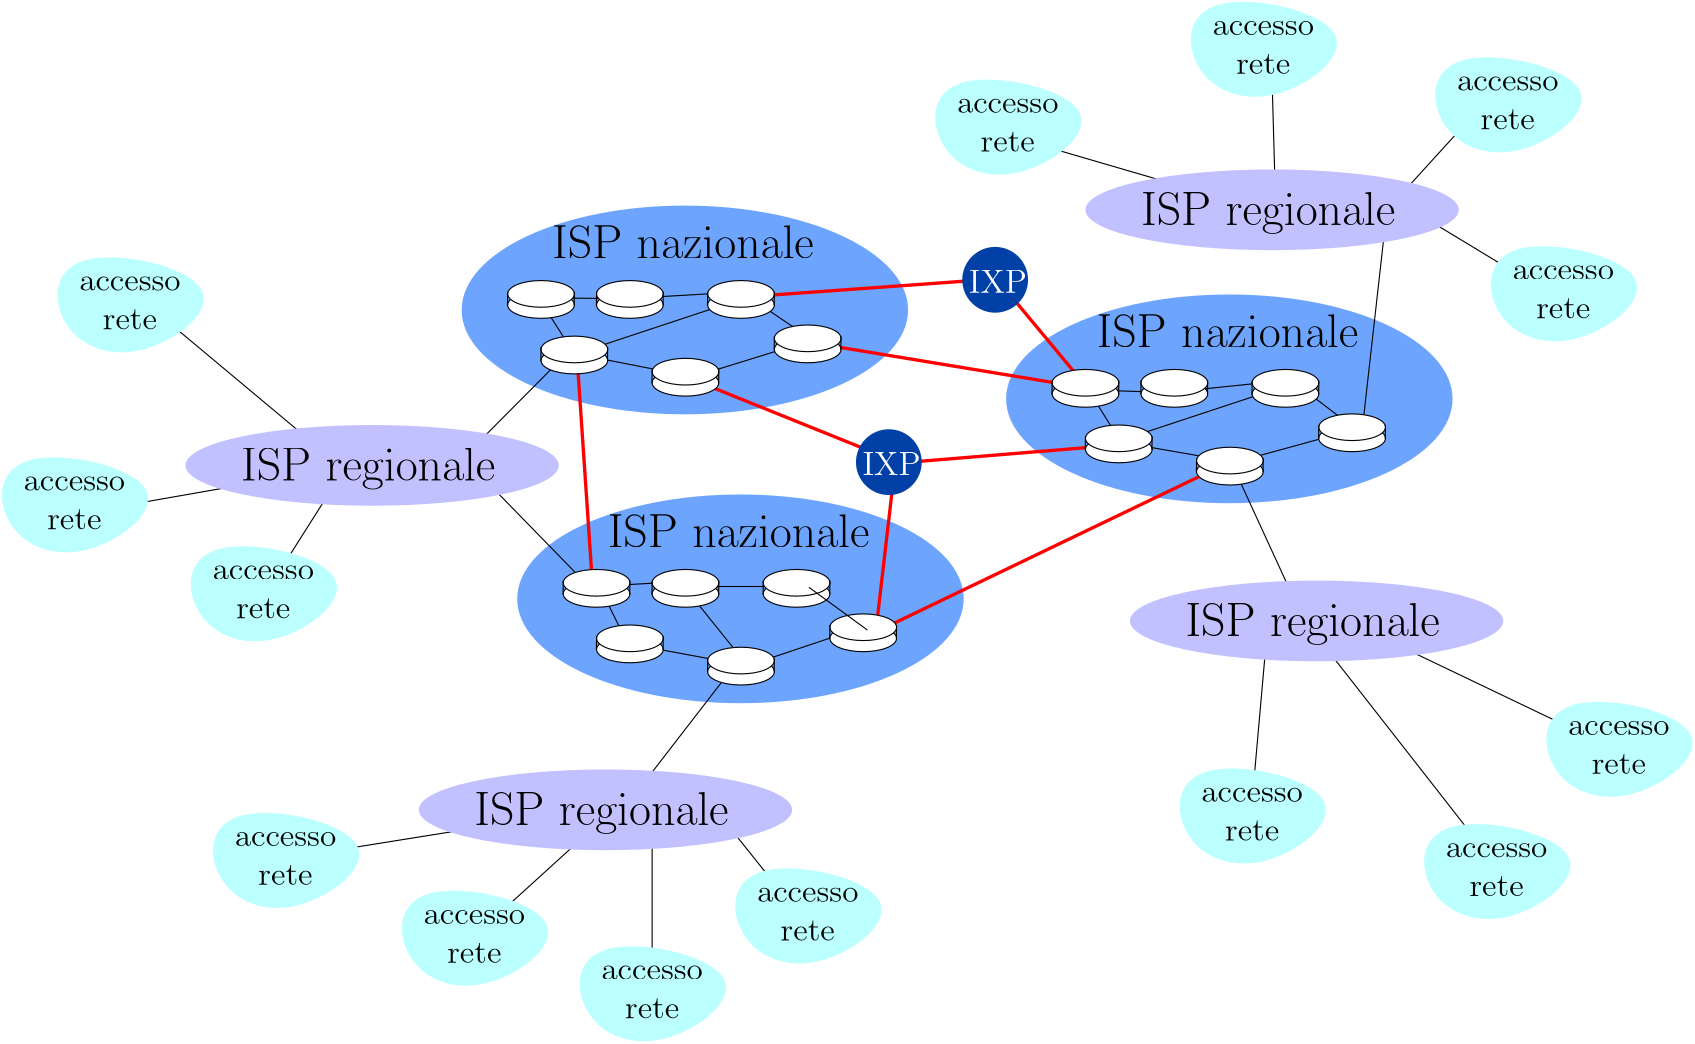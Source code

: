 <?xml version="1.0"?>
<!DOCTYPE ipe SYSTEM "ipe.dtd">
<ipe version="70218" creator="Ipe 7.2.28">
<info created="D:20240306202416" modified="D:20240306203707"/>
<ipestyle name="basic">
<symbol name="arrow/arc(spx)">
<path stroke="sym-stroke" fill="sym-stroke" pen="sym-pen">
0 0 m
-1 0.333 l
-1 -0.333 l
h
</path>
</symbol>
<symbol name="arrow/farc(spx)">
<path stroke="sym-stroke" fill="white" pen="sym-pen">
0 0 m
-1 0.333 l
-1 -0.333 l
h
</path>
</symbol>
<symbol name="arrow/ptarc(spx)">
<path stroke="sym-stroke" fill="sym-stroke" pen="sym-pen">
0 0 m
-1 0.333 l
-0.8 0 l
-1 -0.333 l
h
</path>
</symbol>
<symbol name="arrow/fptarc(spx)">
<path stroke="sym-stroke" fill="white" pen="sym-pen">
0 0 m
-1 0.333 l
-0.8 0 l
-1 -0.333 l
h
</path>
</symbol>
<symbol name="mark/circle(sx)" transformations="translations">
<path fill="sym-stroke">
0.6 0 0 0.6 0 0 e
0.4 0 0 0.4 0 0 e
</path>
</symbol>
<symbol name="mark/disk(sx)" transformations="translations">
<path fill="sym-stroke">
0.6 0 0 0.6 0 0 e
</path>
</symbol>
<symbol name="mark/fdisk(sfx)" transformations="translations">
<group>
<path fill="sym-fill">
0.5 0 0 0.5 0 0 e
</path>
<path fill="sym-stroke" fillrule="eofill">
0.6 0 0 0.6 0 0 e
0.4 0 0 0.4 0 0 e
</path>
</group>
</symbol>
<symbol name="mark/box(sx)" transformations="translations">
<path fill="sym-stroke" fillrule="eofill">
-0.6 -0.6 m
0.6 -0.6 l
0.6 0.6 l
-0.6 0.6 l
h
-0.4 -0.4 m
0.4 -0.4 l
0.4 0.4 l
-0.4 0.4 l
h
</path>
</symbol>
<symbol name="mark/square(sx)" transformations="translations">
<path fill="sym-stroke">
-0.6 -0.6 m
0.6 -0.6 l
0.6 0.6 l
-0.6 0.6 l
h
</path>
</symbol>
<symbol name="mark/fsquare(sfx)" transformations="translations">
<group>
<path fill="sym-fill">
-0.5 -0.5 m
0.5 -0.5 l
0.5 0.5 l
-0.5 0.5 l
h
</path>
<path fill="sym-stroke" fillrule="eofill">
-0.6 -0.6 m
0.6 -0.6 l
0.6 0.6 l
-0.6 0.6 l
h
-0.4 -0.4 m
0.4 -0.4 l
0.4 0.4 l
-0.4 0.4 l
h
</path>
</group>
</symbol>
<symbol name="mark/cross(sx)" transformations="translations">
<group>
<path fill="sym-stroke">
-0.43 -0.57 m
0.57 0.43 l
0.43 0.57 l
-0.57 -0.43 l
h
</path>
<path fill="sym-stroke">
-0.43 0.57 m
0.57 -0.43 l
0.43 -0.57 l
-0.57 0.43 l
h
</path>
</group>
</symbol>
<symbol name="arrow/fnormal(spx)">
<path stroke="sym-stroke" fill="white" pen="sym-pen">
0 0 m
-1 0.333 l
-1 -0.333 l
h
</path>
</symbol>
<symbol name="arrow/pointed(spx)">
<path stroke="sym-stroke" fill="sym-stroke" pen="sym-pen">
0 0 m
-1 0.333 l
-0.8 0 l
-1 -0.333 l
h
</path>
</symbol>
<symbol name="arrow/fpointed(spx)">
<path stroke="sym-stroke" fill="white" pen="sym-pen">
0 0 m
-1 0.333 l
-0.8 0 l
-1 -0.333 l
h
</path>
</symbol>
<symbol name="arrow/linear(spx)">
<path stroke="sym-stroke" pen="sym-pen">
-1 0.333 m
0 0 l
-1 -0.333 l
</path>
</symbol>
<symbol name="arrow/fdouble(spx)">
<path stroke="sym-stroke" fill="white" pen="sym-pen">
0 0 m
-1 0.333 l
-1 -0.333 l
h
-1 0 m
-2 0.333 l
-2 -0.333 l
h
</path>
</symbol>
<symbol name="arrow/double(spx)">
<path stroke="sym-stroke" fill="sym-stroke" pen="sym-pen">
0 0 m
-1 0.333 l
-1 -0.333 l
h
-1 0 m
-2 0.333 l
-2 -0.333 l
h
</path>
</symbol>
<symbol name="arrow/mid-normal(spx)">
<path stroke="sym-stroke" fill="sym-stroke" pen="sym-pen">
0.5 0 m
-0.5 0.333 l
-0.5 -0.333 l
h
</path>
</symbol>
<symbol name="arrow/mid-fnormal(spx)">
<path stroke="sym-stroke" fill="white" pen="sym-pen">
0.5 0 m
-0.5 0.333 l
-0.5 -0.333 l
h
</path>
</symbol>
<symbol name="arrow/mid-pointed(spx)">
<path stroke="sym-stroke" fill="sym-stroke" pen="sym-pen">
0.5 0 m
-0.5 0.333 l
-0.3 0 l
-0.5 -0.333 l
h
</path>
</symbol>
<symbol name="arrow/mid-fpointed(spx)">
<path stroke="sym-stroke" fill="white" pen="sym-pen">
0.5 0 m
-0.5 0.333 l
-0.3 0 l
-0.5 -0.333 l
h
</path>
</symbol>
<symbol name="arrow/mid-double(spx)">
<path stroke="sym-stroke" fill="sym-stroke" pen="sym-pen">
1 0 m
0 0.333 l
0 -0.333 l
h
0 0 m
-1 0.333 l
-1 -0.333 l
h
</path>
</symbol>
<symbol name="arrow/mid-fdouble(spx)">
<path stroke="sym-stroke" fill="white" pen="sym-pen">
1 0 m
0 0.333 l
0 -0.333 l
h
0 0 m
-1 0.333 l
-1 -0.333 l
h
</path>
</symbol>
<anglesize name="22.5 deg" value="22.5"/>
<anglesize name="30 deg" value="30"/>
<anglesize name="45 deg" value="45"/>
<anglesize name="60 deg" value="60"/>
<anglesize name="90 deg" value="90"/>
<arrowsize name="large" value="10"/>
<arrowsize name="small" value="5"/>
<arrowsize name="tiny" value="3"/>
<color name="blue" value="0 0 1"/>
<color name="brown" value="0.647 0.165 0.165"/>
<color name="darkblue" value="0 0 0.545"/>
<color name="darkcyan" value="0 0.545 0.545"/>
<color name="darkgray" value="0.663"/>
<color name="darkgreen" value="0 0.392 0"/>
<color name="darkmagenta" value="0.545 0 0.545"/>
<color name="darkorange" value="1 0.549 0"/>
<color name="darkred" value="0.545 0 0"/>
<color name="gold" value="1 0.843 0"/>
<color name="gray" value="0.745"/>
<color name="green" value="0 1 0"/>
<color name="lightblue" value="0.678 0.847 0.902"/>
<color name="lightcyan" value="0.878 1 1"/>
<color name="lightgray" value="0.827"/>
<color name="lightgreen" value="0.565 0.933 0.565"/>
<color name="lightyellow" value="1 1 0.878"/>
<color name="navy" value="0 0 0.502"/>
<color name="orange" value="1 0.647 0"/>
<color name="pink" value="1 0.753 0.796"/>
<color name="purple" value="0.627 0.125 0.941"/>
<color name="red" value="1 0 0"/>
<color name="seagreen" value="0.18 0.545 0.341"/>
<color name="turquoise" value="0.251 0.878 0.816"/>
<color name="violet" value="0.933 0.51 0.933"/>
<color name="yellow" value="1 1 0"/>
<dashstyle name="dash dot dotted" value="[4 2 1 2 1 2] 0"/>
<dashstyle name="dash dotted" value="[4 2 1 2] 0"/>
<dashstyle name="dashed" value="[4] 0"/>
<dashstyle name="dotted" value="[1 3] 0"/>
<gridsize name="10 pts (~3.5 mm)" value="10"/>
<gridsize name="14 pts (~5 mm)" value="14"/>
<gridsize name="16 pts (~6 mm)" value="16"/>
<gridsize name="20 pts (~7 mm)" value="20"/>
<gridsize name="28 pts (~10 mm)" value="28"/>
<gridsize name="32 pts (~12 mm)" value="32"/>
<gridsize name="4 pts" value="4"/>
<gridsize name="56 pts (~20 mm)" value="56"/>
<gridsize name="8 pts (~3 mm)" value="8"/>
<opacity name="10%" value="0.1"/>
<opacity name="30%" value="0.3"/>
<opacity name="50%" value="0.5"/>
<opacity name="75%" value="0.75"/>
<pen name="fat" value="1.2"/>
<pen name="heavier" value="0.8"/>
<pen name="ultrafat" value="2"/>
<symbolsize name="large" value="5"/>
<symbolsize name="small" value="2"/>
<symbolsize name="tiny" value="1.1"/>
<textsize name="Huge" value="\Huge"/>
<textsize name="LARGE" value="\LARGE"/>
<textsize name="Large" value="\Large"/>
<textsize name="footnote" value="\footnotesize"/>
<textsize name="huge" value="\huge"/>
<textsize name="large" value="\large"/>
<textsize name="script" value="\scriptsize"/>
<textsize name="small" value="\small"/>
<textsize name="tiny" value="\tiny"/>
<textstyle name="center" begin="\begin{center}" end="\end{center}"/>
<textstyle name="item" begin="\begin{itemize}\item{}" end="\end{itemize}"/>
<textstyle name="itemize" begin="\begin{itemize}" end="\end{itemize}"/>
<tiling name="falling" angle="-60" step="4" width="1"/>
<tiling name="rising" angle="30" step="4" width="1"/>
</ipestyle>
<page>
<layer name="alpha"/>
<view layers="alpha" active="alpha"/>
<path layer="alpha" matrix="1.5408 0 0 0.720429 -288.73 150.882" fill="0.427 0.643 0.996">
52.1536 0 0 52.1536 356 692 e
</path>
<path matrix="1.5408 0 0 0.720429 -112.73 222.882" fill="0.427 0.643 0.996">
52.1536 0 0 52.1536 356 692 e
</path>
<path matrix="1.5408 0 0 0.720429 -308.73 254.882" fill="0.427 0.643 0.996">
52.1536 0 0 52.1536 356 692 e
</path>
<path stroke="0">
96 556 m
196 572 l
</path>
<path stroke="0">
164 528 m
208 568 l
</path>
<path stroke="0">
228 508 m
228 572 l
</path>
<path stroke="0">
284 532 m
252 572 l
</path>
<path stroke="0">
220.769 577.663 m
258.209 626.127 l
</path>
<path stroke="0">
87.0301 648.566 m
114.412 691.746 l
</path>
<path stroke="0">
27.702 681.214 m
109.849 695.608 l
</path>
<path stroke="0">
43.8505 757.393 m
116.519 696.661 l
</path>
<path stroke="0">
155.526 695.74 m
196.059 736.543 l
</path>
<path stroke="0">
164.173 696.01 m
205.246 653.856 l
</path>
<path stroke="0">
209.299 653.315 m
219.298 633.049 l
</path>
<path stroke="0">
222 632.779 m
258.479 626.023 l
</path>
<path stroke="0">
260.101 628.185 m
239.024 654.396 l
</path>
<path stroke="0">
236.051 655.477 m
211.191 654.126 l
</path>
<path stroke="0">
246.049 653.856 m
281.989 653.856 l
</path>
<path stroke="0">
297.391 637.102 m
260.371 624.672 l
</path>
<path stroke="0">
199.381 737.805 m
240.805 729.731 l
</path>
<path stroke="0">
242.912 729.379 m
286.091 742.72 l
</path>
<path stroke="0">
286.091 742.369 m
260.113 759.921 l
217.987 757.464 l
187.094 757.815 l
200.083 737.454 l
257.305 756.411 l
</path>
<path stroke="0">
443.687 573.122 m
449.655 640.525 l
463.697 640.525 l
534.259 550.304 l
</path>
<path stroke="0">
473.526 643.684 m
571.119 596.994 l
</path>
<path stroke="0">
460.888 645.44 m
437.017 697.396 l
</path>
<path stroke="0">
395.986 705.923 m
437.944 698.626 l
481.271 710.484 l
458.012 728.27 l
414.229 723.71 l
385.04 724.622 l
396.442 706.379 l
454.363 725.534 l
</path>
<path stroke="0">
483.551 709.572 m
492.217 786.647 l
</path>
<path stroke="0">
504.531 787.559 m
549.681 760.195 l
</path>
<path stroke="0">
490.848 787.559 m
528.246 828.606 l
</path>
<path stroke="0">
450.714 852.777 m
452.539 788.015 l
357.22 815.836 l
</path>
<path stroke="1 0 0" pen="fat">
308.584 638.07 m
315.254 695.643 l
</path>
<path stroke="1 0 0" pen="fat">
314.201 698.1 m
399.507 705.122 l
</path>
<path stroke="1 0 0" pen="fat">
287.521 741.28 m
383.359 725.483 l
</path>
<path stroke="1 0 0" pen="fat">
310.691 700.909 m
243.639 727.94 l
</path>
<path stroke="1 0 0" pen="fat">
206.428 655.974 m
200.811 738.823 l
</path>
<path stroke="1 0 0" pen="fat">
307.531 637.017 m
433.911 697.749 l
</path>
<path matrix="1 0 0 1 -104 -52.0001" fill="0.733 1 1">
240 568
240 604
312 588
272 556 u
</path>
<text matrix="1 0 0 1 -84.0003 -60.0001" transformations="translations" pos="248 588" stroke="0" type="minipage" width="40" height="12.035" depth="7.06" halign="center" valign="center" size="large">\begin{center}accesso rete\end{center}</text>
<path matrix="2.4 0 0 0.519048 -288 266.19" fill="0.757 0.757 1">
28 0 0 28 208 592 e
</path>
<text matrix="1 0 0 1 -20.0003 -40.0001" transformations="translations" pos="184 608" stroke="0" type="label" width="91.611" height="11.954" depth="3.35" valign="baseline" size="LARGE">ISP regionale</text>
<path matrix="1 0 0 0.4 67.9997 333.6" stroke="black" fill="1">
12 0 0 12 152 744 e
</path>
<path matrix="1 0 0 0.4 67.9997 337.6" stroke="black" fill="1">
12 0 0 12 152 744 e
</path>
<path matrix="1 0 0 1 67.9997 -116" stroke="black" fill="white">
140 752 m
139.936 746.988 l
</path>
<path matrix="1 0 0 1 91.9997 -116" stroke="black" fill="white">
140 752 m
139.936 746.988 l
</path>
<path matrix="1 0 0 0.4 108 325.6" stroke="black" fill="1">
12 0 0 12 152 744 e
</path>
<path matrix="1 0 0 0.4 108 329.6" stroke="black" fill="1">
12 0 0 12 152 744 e
</path>
<path matrix="1 0 0 1 108 -124" stroke="black" fill="white">
140 752 m
139.936 746.988 l
</path>
<path matrix="1 0 0 1 132 -124" stroke="black" fill="white">
140 752 m
139.936 746.988 l
</path>
<text matrix="1 0 0 1 27.9997 59.9999" transformations="translations" pos="184 608" stroke="0" type="label" width="94.309" height="11.955" depth="0" valign="baseline" size="LARGE">ISP nazionale</text>
<path matrix="1 0 0 0.4 152 337.6" stroke="black" fill="1">
12 0 0 12 152 744 e
</path>
<path matrix="1 0 0 0.4 152 341.6" stroke="black" fill="1">
12 0 0 12 152 744 e
</path>
<path matrix="1 0 0 1 152 -112" stroke="black" fill="white">
140 752 m
139.936 746.988 l
</path>
<path matrix="1 0 0 1 176 -112" stroke="black" fill="white">
140 752 m
139.936 746.988 l
</path>
<path matrix="1 0 0 0.4 128 353.6" stroke="black" fill="1">
12 0 0 12 152 744 e
</path>
<path matrix="1 0 0 0.4 128 357.6" stroke="black" fill="1">
12 0 0 12 152 744 e
</path>
<path matrix="1 0 0 1 128 -96.0001" stroke="black" fill="white">
140 752 m
139.936 746.988 l
</path>
<path matrix="1 0 0 1 152 -96.0001" stroke="black" fill="white">
140 752 m
139.936 746.988 l
</path>
<path matrix="1 0 0 0.4 87.9997 353.6" stroke="black" fill="1">
12 0 0 12 152 744 e
</path>
<path matrix="1 0 0 0.4 87.9997 357.6" stroke="black" fill="1">
12 0 0 12 152 744 e
</path>
<path matrix="1 0 0 1 87.9997 -96.0001" stroke="black" fill="white">
140 752 m
139.936 746.988 l
</path>
<path matrix="1 0 0 1 112 -96.0001" stroke="black" fill="white">
140 752 m
139.936 746.988 l
</path>
<path matrix="1 0 0 0.4 55.9997 353.6" stroke="black" fill="1">
12 0 0 12 152 744 e
</path>
<path matrix="1 0 0 0.4 55.9997 357.6" stroke="black" fill="1">
12 0 0 12 152 744 e
</path>
<path matrix="1 0 0 1 55.9997 -96.0001" stroke="black" fill="white">
140 752 m
139.936 746.988 l
</path>
<path matrix="1 0 0 1 79.9997 -96.0001" stroke="black" fill="white">
140 752 m
139.936 746.988 l
</path>
<path matrix="1 0 0 0.4 244 405.6" stroke="black" fill="1">
12 0 0 12 152 744 e
</path>
<path matrix="1 0 0 0.4 244 409.6" stroke="black" fill="1">
12 0 0 12 152 744 e
</path>
<path matrix="1 0 0 1 244 -44.0001" stroke="black" fill="white">
140 752 m
139.936 746.988 l
</path>
<path matrix="1 0 0 1 268 -44.0001" stroke="black" fill="white">
140 752 m
139.936 746.988 l
</path>
<path matrix="1 0 0 0.4 284 397.6" stroke="black" fill="1">
12 0 0 12 152 744 e
</path>
<path matrix="1 0 0 0.4 284 401.6" stroke="black" fill="1">
12 0 0 12 152 744 e
</path>
<path matrix="1 0 0 1 284 -52.0001" stroke="black" fill="white">
140 752 m
139.936 746.988 l
</path>
<path matrix="1 0 0 1 308 -52.0001" stroke="black" fill="white">
140 752 m
139.936 746.988 l
</path>
<text matrix="1 0 0 1 204 132" transformations="translations" pos="184 608" stroke="0" type="label" width="94.309" height="11.955" depth="0" valign="baseline" size="LARGE">ISP nazionale</text>
<path matrix="1 0 0 0.4 328 409.6" stroke="black" fill="1">
12 0 0 12 152 744 e
</path>
<path matrix="1 0 0 0.4 328 413.6" stroke="black" fill="1">
12 0 0 12 152 744 e
</path>
<path matrix="1 0 0 1 328 -40.0001" stroke="black" fill="white">
140 752 m
139.936 746.988 l
</path>
<path matrix="1 0 0 1 352 -40.0001" stroke="black" fill="white">
140 752 m
139.936 746.988 l
</path>
<path matrix="1 0 0 0.4 304 425.6" stroke="black" fill="1">
12 0 0 12 152 744 e
</path>
<path matrix="1 0 0 0.4 304 429.6" stroke="black" fill="1">
12 0 0 12 152 744 e
</path>
<path matrix="1 0 0 1 304 -24.0001" stroke="black" fill="white">
140 752 m
139.936 746.988 l
</path>
<path matrix="1 0 0 1 328 -24.0001" stroke="black" fill="white">
140 752 m
139.936 746.988 l
</path>
<path matrix="1 0 0 0.4 264 425.6" stroke="black" fill="1">
12 0 0 12 152 744 e
</path>
<path matrix="1 0 0 0.4 264 429.6" stroke="black" fill="1">
12 0 0 12 152 744 e
</path>
<path matrix="1 0 0 1 264 -24.0001" stroke="black" fill="white">
140 752 m
139.936 746.988 l
</path>
<path matrix="1 0 0 1 288 -24.0001" stroke="black" fill="white">
140 752 m
139.936 746.988 l
</path>
<path matrix="1 0 0 0.4 47.9997 437.6" stroke="black" fill="1">
12 0 0 12 152 744 e
</path>
<path matrix="1 0 0 0.4 47.9997 441.6" stroke="black" fill="1">
12 0 0 12 152 744 e
</path>
<path matrix="1 0 0 1 47.9997 -12.0001" stroke="black" fill="white">
140 752 m
139.936 746.988 l
</path>
<path matrix="1 0 0 1 71.9997 -12.0001" stroke="black" fill="white">
140 752 m
139.936 746.988 l
</path>
<path matrix="1 0 0 0.4 87.9997 429.6" stroke="black" fill="1">
12 0 0 12 152 744 e
</path>
<path matrix="1 0 0 0.4 87.9997 433.6" stroke="black" fill="1">
12 0 0 12 152 744 e
</path>
<path matrix="1 0 0 1 87.9997 -20.0001" stroke="black" fill="white">
140 752 m
139.936 746.988 l
</path>
<path matrix="1 0 0 1 112 -20.0001" stroke="black" fill="white">
140 752 m
139.936 746.988 l
</path>
<text matrix="1 0 0 1 7.99972 164" transformations="translations" pos="184 608" stroke="0" type="label" width="94.309" height="11.955" depth="0" valign="baseline" size="LARGE">ISP nazionale</text>
<path matrix="1 0 0 0.4 132 441.6" stroke="black" fill="1">
12 0 0 12 152 744 e
</path>
<path matrix="1 0 0 0.4 132 445.6" stroke="black" fill="1">
12 0 0 12 152 744 e
</path>
<path matrix="1 0 0 1 132 -8.00006" stroke="black" fill="white">
140 752 m
139.936 746.988 l
</path>
<path matrix="1 0 0 1 156 -8.00006" stroke="black" fill="white">
140 752 m
139.936 746.988 l
</path>
<path matrix="1 0 0 0.4 67.9997 457.6" stroke="black" fill="1">
12 0 0 12 152 744 e
</path>
<path matrix="1 0 0 0.4 67.9997 461.6" stroke="black" fill="1">
12 0 0 12 152 744 e
</path>
<path matrix="1 0 0 1 67.9997 7.99994" stroke="black" fill="white">
140 752 m
139.936 746.988 l
</path>
<path matrix="1 0 0 1 91.9997 7.99994" stroke="black" fill="white">
140 752 m
139.936 746.988 l
</path>
<path matrix="1 0 0 0.4 35.9997 457.6" stroke="black" fill="1">
12 0 0 12 152 744 e
</path>
<path matrix="1 0 0 0.4 35.9997 461.6" stroke="black" fill="1">
12 0 0 12 152 744 e
</path>
<path matrix="1 0 0 1 35.9997 7.99994" stroke="black" fill="white">
140 752 m
139.936 746.988 l
</path>
<path matrix="1 0 0 1 59.9997 7.99994" stroke="black" fill="white">
140 752 m
139.936 746.988 l
</path>
<path matrix="2.4 0 0 0.519048 -372 390.19" fill="0.757 0.757 1">
28 0 0 28 208 592 e
</path>
<text matrix="1 0 0 1 -104 83.9999" transformations="translations" pos="184 608" stroke="0" type="label" width="91.611" height="11.954" depth="3.35" valign="baseline" size="LARGE">ISP regionale</text>
<path matrix="2.4 0 0 0.519048 -32.0003 334.19" fill="0.757 0.757 1">
28 0 0 28 208 592 e
</path>
<text matrix="1 0 0 1 236 27.9999" transformations="translations" pos="184 608" stroke="0" type="label" width="91.611" height="11.954" depth="3.35" valign="baseline" size="LARGE">ISP regionale</text>
<path matrix="2.4 0 0 0.519048 -48.0003 482.19" fill="0.757 0.757 1">
28 0 0 28 208 592 e
</path>
<text matrix="1 0 0 1 220 176" transformations="translations" pos="184 608" stroke="0" type="label" width="91.611" height="11.954" depth="3.35" valign="baseline" size="LARGE">ISP regionale</text>
<path matrix="1 0 0 1 -40.0003 -72.0001" fill="0.733 1 1">
240 568
240 604
312 588
272 556 u
</path>
<text matrix="1 0 0 1 -20.0003 -80.0001" transformations="translations" pos="248 588" stroke="0" type="minipage" width="40" height="12.035" depth="7.06" halign="center" valign="center" size="large">\begin{center}accesso rete\end{center}</text>
<path matrix="1 0 0 1 15.9997 -44.0001" fill="0.733 1 1">
240 568
240 604
312 588
272 556 u
</path>
<text matrix="1 0 0 1 35.9997 -52.0001" transformations="translations" pos="248 588" stroke="0" type="minipage" width="40" height="12.035" depth="7.06" halign="center" valign="center" size="large">\begin{center}accesso rete\end{center}</text>
<path matrix="1 0 0 1 -172 -24.0001" fill="0.733 1 1">
240 568
240 604
312 588
272 556 u
</path>
<text matrix="1 0 0 1 -152 -32.0001" transformations="translations" pos="248 588" stroke="0" type="minipage" width="40" height="12.035" depth="7.06" halign="center" valign="center" size="large">\begin{center}accesso rete\end{center}</text>
<path matrix="1 0 0 1 -180 71.9999" fill="0.733 1 1">
240 568
240 604
312 588
272 556 u
</path>
<text matrix="1 0 0 1 -160 63.9999" transformations="translations" pos="248 588" stroke="0" type="minipage" width="40" height="12.035" depth="7.06" halign="center" valign="center" size="large">\begin{center}accesso rete\end{center}</text>
<path matrix="1 0 0 1 -248 104" fill="0.733 1 1">
240 568
240 604
312 588
272 556 u
</path>
<text matrix="1 0 0 1 -228 95.9999" transformations="translations" pos="248 588" stroke="0" type="minipage" width="40" height="12.035" depth="7.06" halign="center" valign="center" size="large">\begin{center}accesso rete\end{center}</text>
<path matrix="1 0 0 1 -228 176" fill="0.733 1 1">
240 568
240 604
312 588
272 556 u
</path>
<text matrix="1 0 0 1 -208 168" transformations="translations" pos="248 588" stroke="0" type="minipage" width="40" height="12.035" depth="7.06" halign="center" valign="center" size="large">\begin{center}accesso rete\end{center}</text>
<path matrix="1 0 0 1 87.9997 240" fill="0.733 1 1">
240 568
240 604
312 588
272 556 u
</path>
<text matrix="1 0 0 1 108 232" transformations="translations" pos="248 588" stroke="0" type="minipage" width="40" height="12.035" depth="7.06" halign="center" valign="center" size="large">\begin{center}accesso rete\end{center}</text>
<path matrix="1 0 0 1 180 268" fill="0.733 1 1">
240 568
240 604
312 588
272 556 u
</path>
<text matrix="1 0 0 1 200 260" transformations="translations" pos="248 588" stroke="0" type="minipage" width="40" height="12.035" depth="7.06" halign="center" valign="center" size="large">\begin{center}accesso rete\end{center}</text>
<path matrix="1 0 0 1 268 248" fill="0.733 1 1">
240 568
240 604
312 588
272 556 u
</path>
<text matrix="1 0 0 1 288 240" transformations="translations" pos="248 588" stroke="0" type="minipage" width="40" height="12.035" depth="7.06" halign="center" valign="center" size="large">\begin{center}accesso rete\end{center}</text>
<path matrix="1 0 0 1 288 180" fill="0.733 1 1">
240 568
240 604
312 588
272 556 u
</path>
<text matrix="1 0 0 1 308 172" transformations="translations" pos="248 588" stroke="0" type="minipage" width="40" height="12.035" depth="7.06" halign="center" valign="center" size="large">\begin{center}accesso rete\end{center}</text>
<path matrix="1 0 0 1 308 15.9999" fill="0.733 1 1">
240 568
240 604
312 588
272 556 u
</path>
<text matrix="1 0 0 1 328 7.99994" transformations="translations" pos="248 588" stroke="0" type="minipage" width="40" height="12.035" depth="7.06" halign="center" valign="center" size="large">\begin{center}accesso rete\end{center}</text>
<path matrix="1 0 0 1 264 -28.0001" fill="0.733 1 1">
240 568
240 604
312 588
272 556 u
</path>
<text matrix="1 0 0 1 284 -36.0001" transformations="translations" pos="248 588" stroke="0" type="minipage" width="40" height="12.035" depth="7.06" halign="center" valign="center" size="large">\begin{center}accesso rete\end{center}</text>
<path matrix="1 0 0 1 176 -8.00006" fill="0.733 1 1">
240 568
240 604
312 588
272 556 u
</path>
<text matrix="1 0 0 1 196 -16.0001" transformations="translations" pos="248 588" stroke="0" type="minipage" width="40" height="12.035" depth="7.06" halign="center" valign="center" size="large">\begin{center}accesso rete\end{center}</text>
<path matrix="1 0 0 1 -0.00028317 -0.00005588" stroke="0">
284.421 653.586 m
305.498 638.183 l
</path>
<path matrix="1 0 0 1 201.154 -98.9974" fill="0.004 0.251 0.655">
11.8402 0 0 11.8402 112.068 797.624 e
</path>
<text matrix="1 0 0 1 66.173 110.076" transformations="translations" pos="248 588" stroke="1" type="minipage" width="40" height="6.579" depth="1.59" halign="center" valign="center" size="large">\begin{center}IXP\end{center}</text>
<path stroke="1 0 0" pen="fat">
383.303 727.061 m
352.059 764.623 l
264.295 758.304 l
</path>
<path matrix="1 0 0 0.4 108 457.6" stroke="black" fill="1">
12 0 0 12 152 744 e
</path>
<path matrix="1 0 0 0.4 108 461.6" stroke="black" fill="1">
12 0 0 12 152 744 e
</path>
<path matrix="1 0 0 1 108 7.99949" stroke="black" fill="white">
140 752 m
139.936 746.988 l
</path>
<path matrix="1 0 0 1 132 7.99949" stroke="black" fill="white">
140 752 m
139.936 746.988 l
</path>
<path matrix="1 0 0 0.4 232 425.6" stroke="black" fill="1">
12 0 0 12 152 744 e
</path>
<path matrix="1 0 0 0.4 232 429.6" stroke="black" fill="1">
12 0 0 12 152 744 e
</path>
<path matrix="1 0 0 1 232 -23.9998" stroke="black" fill="white">
140 752 m
139.936 746.988 l
</path>
<path matrix="1 0 0 1 256 -23.9998" stroke="black" fill="white">
140 752 m
139.936 746.988 l
</path>
<path matrix="1 0 0 1 239.419 -33.3503" fill="0.004 0.251 0.655">
11.8402 0 0 11.8402 112.068 797.624 e
</path>
<text matrix="1 0 0 1 104.438 175.723" transformations="translations" pos="248 588" stroke="1" type="minipage" width="40" height="6.579" depth="1.59" halign="center" valign="center" size="large">\begin{center}IXP\end{center}</text>
</page>
</ipe>
